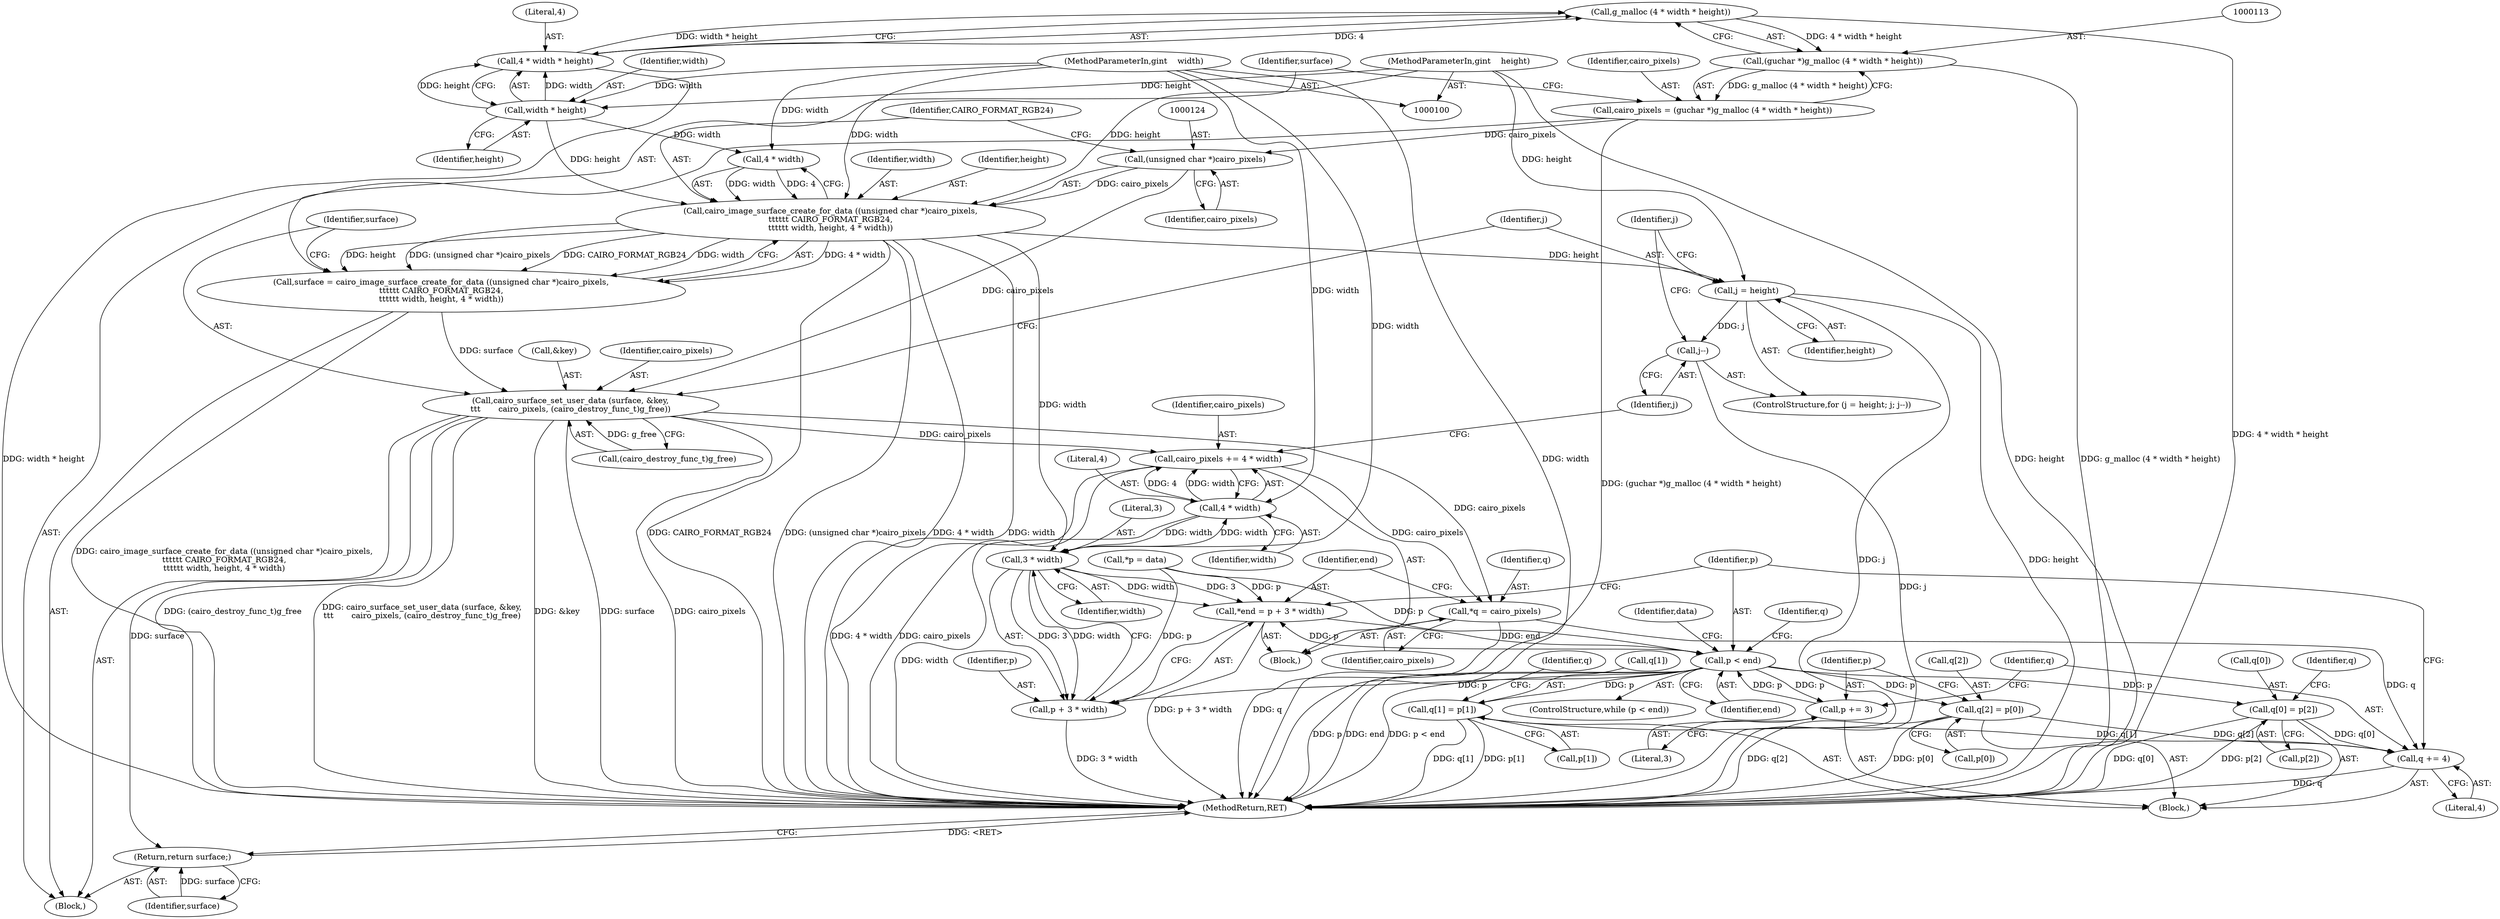 digraph "1_poppler_c839b706092583f6b12ed3cc634bf5af34b7a2bb@API" {
"1000114" [label="(Call,g_malloc (4 * width * height))"];
"1000115" [label="(Call,4 * width * height)"];
"1000117" [label="(Call,width * height)"];
"1000102" [label="(MethodParameterIn,gint    width)"];
"1000103" [label="(MethodParameterIn,gint    height)"];
"1000112" [label="(Call,(guchar *)g_malloc (4 * width * height))"];
"1000110" [label="(Call,cairo_pixels = (guchar *)g_malloc (4 * width * height))"];
"1000123" [label="(Call,(unsigned char *)cairo_pixels)"];
"1000122" [label="(Call,cairo_image_surface_create_for_data ((unsigned char *)cairo_pixels,\n\t\t\t\t\t\t CAIRO_FORMAT_RGB24,\n\t\t\t\t\t\t width, height, 4 * width))"];
"1000120" [label="(Call,surface = cairo_image_surface_create_for_data ((unsigned char *)cairo_pixels,\n\t\t\t\t\t\t CAIRO_FORMAT_RGB24,\n\t\t\t\t\t\t width, height, 4 * width))"];
"1000132" [label="(Call,cairo_surface_set_user_data (surface, &key,\n\t\t\t       cairo_pixels, (cairo_destroy_func_t)g_free))"];
"1000153" [label="(Call,*q = cairo_pixels)"];
"1000193" [label="(Call,q += 4)"];
"1000199" [label="(Call,cairo_pixels += 4 * width)"];
"1000204" [label="(Return,return surface;)"];
"1000141" [label="(Call,j = height)"];
"1000145" [label="(Call,j--)"];
"1000161" [label="(Call,3 * width)"];
"1000157" [label="(Call,*end = p + 3 * width)"];
"1000165" [label="(Call,p < end)"];
"1000159" [label="(Call,p + 3 * width)"];
"1000169" [label="(Call,q[0] = p[2])"];
"1000176" [label="(Call,q[1] = p[1])"];
"1000183" [label="(Call,q[2] = p[0])"];
"1000190" [label="(Call,p += 3)"];
"1000201" [label="(Call,4 * width)"];
"1000116" [label="(Literal,4)"];
"1000206" [label="(MethodReturn,RET)"];
"1000184" [label="(Call,q[2])"];
"1000142" [label="(Identifier,j)"];
"1000111" [label="(Identifier,cairo_pixels)"];
"1000117" [label="(Call,width * height)"];
"1000125" [label="(Identifier,cairo_pixels)"];
"1000102" [label="(MethodParameterIn,gint    width)"];
"1000204" [label="(Return,return surface;)"];
"1000199" [label="(Call,cairo_pixels += 4 * width)"];
"1000145" [label="(Call,j--)"];
"1000170" [label="(Call,q[0])"];
"1000163" [label="(Identifier,width)"];
"1000202" [label="(Literal,4)"];
"1000114" [label="(Call,g_malloc (4 * width * height))"];
"1000157" [label="(Call,*end = p + 3 * width)"];
"1000197" [label="(Identifier,data)"];
"1000136" [label="(Identifier,cairo_pixels)"];
"1000167" [label="(Identifier,end)"];
"1000120" [label="(Call,surface = cairo_image_surface_create_for_data ((unsigned char *)cairo_pixels,\n\t\t\t\t\t\t CAIRO_FORMAT_RGB24,\n\t\t\t\t\t\t width, height, 4 * width))"];
"1000115" [label="(Call,4 * width * height)"];
"1000110" [label="(Call,cairo_pixels = (guchar *)g_malloc (4 * width * height))"];
"1000194" [label="(Identifier,q)"];
"1000166" [label="(Identifier,p)"];
"1000144" [label="(Identifier,j)"];
"1000127" [label="(Identifier,width)"];
"1000180" [label="(Call,p[1])"];
"1000205" [label="(Identifier,surface)"];
"1000119" [label="(Identifier,height)"];
"1000133" [label="(Identifier,surface)"];
"1000118" [label="(Identifier,width)"];
"1000141" [label="(Call,j = height)"];
"1000193" [label="(Call,q += 4)"];
"1000140" [label="(ControlStructure,for (j = height; j; j--))"];
"1000178" [label="(Identifier,q)"];
"1000173" [label="(Call,p[2])"];
"1000129" [label="(Call,4 * width)"];
"1000123" [label="(Call,(unsigned char *)cairo_pixels)"];
"1000190" [label="(Call,p += 3)"];
"1000191" [label="(Identifier,p)"];
"1000147" [label="(Block,)"];
"1000137" [label="(Call,(cairo_destroy_func_t)g_free)"];
"1000168" [label="(Block,)"];
"1000176" [label="(Call,q[1] = p[1])"];
"1000187" [label="(Call,p[0])"];
"1000112" [label="(Call,(guchar *)g_malloc (4 * width * height))"];
"1000200" [label="(Identifier,cairo_pixels)"];
"1000159" [label="(Call,p + 3 * width)"];
"1000128" [label="(Identifier,height)"];
"1000165" [label="(Call,p < end)"];
"1000149" [label="(Call,*p = data)"];
"1000161" [label="(Call,3 * width)"];
"1000183" [label="(Call,q[2] = p[0])"];
"1000158" [label="(Identifier,end)"];
"1000195" [label="(Literal,4)"];
"1000192" [label="(Literal,3)"];
"1000185" [label="(Identifier,q)"];
"1000201" [label="(Call,4 * width)"];
"1000134" [label="(Call,&key)"];
"1000177" [label="(Call,q[1])"];
"1000203" [label="(Identifier,width)"];
"1000155" [label="(Identifier,cairo_pixels)"];
"1000171" [label="(Identifier,q)"];
"1000122" [label="(Call,cairo_image_surface_create_for_data ((unsigned char *)cairo_pixels,\n\t\t\t\t\t\t CAIRO_FORMAT_RGB24,\n\t\t\t\t\t\t width, height, 4 * width))"];
"1000103" [label="(MethodParameterIn,gint    height)"];
"1000154" [label="(Identifier,q)"];
"1000169" [label="(Call,q[0] = p[2])"];
"1000143" [label="(Identifier,height)"];
"1000162" [label="(Literal,3)"];
"1000164" [label="(ControlStructure,while (p < end))"];
"1000126" [label="(Identifier,CAIRO_FORMAT_RGB24)"];
"1000146" [label="(Identifier,j)"];
"1000132" [label="(Call,cairo_surface_set_user_data (surface, &key,\n\t\t\t       cairo_pixels, (cairo_destroy_func_t)g_free))"];
"1000160" [label="(Identifier,p)"];
"1000153" [label="(Call,*q = cairo_pixels)"];
"1000105" [label="(Block,)"];
"1000121" [label="(Identifier,surface)"];
"1000114" -> "1000112"  [label="AST: "];
"1000114" -> "1000115"  [label="CFG: "];
"1000115" -> "1000114"  [label="AST: "];
"1000112" -> "1000114"  [label="CFG: "];
"1000114" -> "1000206"  [label="DDG: 4 * width * height"];
"1000114" -> "1000112"  [label="DDG: 4 * width * height"];
"1000115" -> "1000114"  [label="DDG: 4"];
"1000115" -> "1000114"  [label="DDG: width * height"];
"1000115" -> "1000117"  [label="CFG: "];
"1000116" -> "1000115"  [label="AST: "];
"1000117" -> "1000115"  [label="AST: "];
"1000115" -> "1000206"  [label="DDG: width * height"];
"1000117" -> "1000115"  [label="DDG: width"];
"1000117" -> "1000115"  [label="DDG: height"];
"1000117" -> "1000119"  [label="CFG: "];
"1000118" -> "1000117"  [label="AST: "];
"1000119" -> "1000117"  [label="AST: "];
"1000102" -> "1000117"  [label="DDG: width"];
"1000103" -> "1000117"  [label="DDG: height"];
"1000117" -> "1000122"  [label="DDG: height"];
"1000117" -> "1000129"  [label="DDG: width"];
"1000102" -> "1000100"  [label="AST: "];
"1000102" -> "1000206"  [label="DDG: width"];
"1000102" -> "1000122"  [label="DDG: width"];
"1000102" -> "1000129"  [label="DDG: width"];
"1000102" -> "1000161"  [label="DDG: width"];
"1000102" -> "1000201"  [label="DDG: width"];
"1000103" -> "1000100"  [label="AST: "];
"1000103" -> "1000206"  [label="DDG: height"];
"1000103" -> "1000122"  [label="DDG: height"];
"1000103" -> "1000141"  [label="DDG: height"];
"1000112" -> "1000110"  [label="AST: "];
"1000113" -> "1000112"  [label="AST: "];
"1000110" -> "1000112"  [label="CFG: "];
"1000112" -> "1000206"  [label="DDG: g_malloc (4 * width * height)"];
"1000112" -> "1000110"  [label="DDG: g_malloc (4 * width * height)"];
"1000110" -> "1000105"  [label="AST: "];
"1000111" -> "1000110"  [label="AST: "];
"1000121" -> "1000110"  [label="CFG: "];
"1000110" -> "1000206"  [label="DDG: (guchar *)g_malloc (4 * width * height)"];
"1000110" -> "1000123"  [label="DDG: cairo_pixels"];
"1000123" -> "1000122"  [label="AST: "];
"1000123" -> "1000125"  [label="CFG: "];
"1000124" -> "1000123"  [label="AST: "];
"1000125" -> "1000123"  [label="AST: "];
"1000126" -> "1000123"  [label="CFG: "];
"1000123" -> "1000122"  [label="DDG: cairo_pixels"];
"1000123" -> "1000132"  [label="DDG: cairo_pixels"];
"1000122" -> "1000120"  [label="AST: "];
"1000122" -> "1000129"  [label="CFG: "];
"1000126" -> "1000122"  [label="AST: "];
"1000127" -> "1000122"  [label="AST: "];
"1000128" -> "1000122"  [label="AST: "];
"1000129" -> "1000122"  [label="AST: "];
"1000120" -> "1000122"  [label="CFG: "];
"1000122" -> "1000206"  [label="DDG: CAIRO_FORMAT_RGB24"];
"1000122" -> "1000206"  [label="DDG: (unsigned char *)cairo_pixels"];
"1000122" -> "1000206"  [label="DDG: 4 * width"];
"1000122" -> "1000206"  [label="DDG: width"];
"1000122" -> "1000120"  [label="DDG: 4 * width"];
"1000122" -> "1000120"  [label="DDG: height"];
"1000122" -> "1000120"  [label="DDG: (unsigned char *)cairo_pixels"];
"1000122" -> "1000120"  [label="DDG: CAIRO_FORMAT_RGB24"];
"1000122" -> "1000120"  [label="DDG: width"];
"1000129" -> "1000122"  [label="DDG: width"];
"1000129" -> "1000122"  [label="DDG: 4"];
"1000122" -> "1000141"  [label="DDG: height"];
"1000122" -> "1000161"  [label="DDG: width"];
"1000120" -> "1000105"  [label="AST: "];
"1000121" -> "1000120"  [label="AST: "];
"1000133" -> "1000120"  [label="CFG: "];
"1000120" -> "1000206"  [label="DDG: cairo_image_surface_create_for_data ((unsigned char *)cairo_pixels,\n\t\t\t\t\t\t CAIRO_FORMAT_RGB24,\n\t\t\t\t\t\t width, height, 4 * width)"];
"1000120" -> "1000132"  [label="DDG: surface"];
"1000132" -> "1000105"  [label="AST: "];
"1000132" -> "1000137"  [label="CFG: "];
"1000133" -> "1000132"  [label="AST: "];
"1000134" -> "1000132"  [label="AST: "];
"1000136" -> "1000132"  [label="AST: "];
"1000137" -> "1000132"  [label="AST: "];
"1000142" -> "1000132"  [label="CFG: "];
"1000132" -> "1000206"  [label="DDG: (cairo_destroy_func_t)g_free"];
"1000132" -> "1000206"  [label="DDG: cairo_surface_set_user_data (surface, &key,\n\t\t\t       cairo_pixels, (cairo_destroy_func_t)g_free)"];
"1000132" -> "1000206"  [label="DDG: &key"];
"1000132" -> "1000206"  [label="DDG: surface"];
"1000132" -> "1000206"  [label="DDG: cairo_pixels"];
"1000137" -> "1000132"  [label="DDG: g_free"];
"1000132" -> "1000153"  [label="DDG: cairo_pixels"];
"1000132" -> "1000199"  [label="DDG: cairo_pixels"];
"1000132" -> "1000204"  [label="DDG: surface"];
"1000153" -> "1000147"  [label="AST: "];
"1000153" -> "1000155"  [label="CFG: "];
"1000154" -> "1000153"  [label="AST: "];
"1000155" -> "1000153"  [label="AST: "];
"1000158" -> "1000153"  [label="CFG: "];
"1000153" -> "1000206"  [label="DDG: q"];
"1000199" -> "1000153"  [label="DDG: cairo_pixels"];
"1000153" -> "1000193"  [label="DDG: q"];
"1000193" -> "1000168"  [label="AST: "];
"1000193" -> "1000195"  [label="CFG: "];
"1000194" -> "1000193"  [label="AST: "];
"1000195" -> "1000193"  [label="AST: "];
"1000166" -> "1000193"  [label="CFG: "];
"1000193" -> "1000206"  [label="DDG: q"];
"1000183" -> "1000193"  [label="DDG: q[2]"];
"1000176" -> "1000193"  [label="DDG: q[1]"];
"1000169" -> "1000193"  [label="DDG: q[0]"];
"1000199" -> "1000147"  [label="AST: "];
"1000199" -> "1000201"  [label="CFG: "];
"1000200" -> "1000199"  [label="AST: "];
"1000201" -> "1000199"  [label="AST: "];
"1000146" -> "1000199"  [label="CFG: "];
"1000199" -> "1000206"  [label="DDG: 4 * width"];
"1000199" -> "1000206"  [label="DDG: cairo_pixels"];
"1000201" -> "1000199"  [label="DDG: 4"];
"1000201" -> "1000199"  [label="DDG: width"];
"1000204" -> "1000105"  [label="AST: "];
"1000204" -> "1000205"  [label="CFG: "];
"1000205" -> "1000204"  [label="AST: "];
"1000206" -> "1000204"  [label="CFG: "];
"1000204" -> "1000206"  [label="DDG: <RET>"];
"1000205" -> "1000204"  [label="DDG: surface"];
"1000141" -> "1000140"  [label="AST: "];
"1000141" -> "1000143"  [label="CFG: "];
"1000142" -> "1000141"  [label="AST: "];
"1000143" -> "1000141"  [label="AST: "];
"1000144" -> "1000141"  [label="CFG: "];
"1000141" -> "1000206"  [label="DDG: j"];
"1000141" -> "1000206"  [label="DDG: height"];
"1000141" -> "1000145"  [label="DDG: j"];
"1000145" -> "1000140"  [label="AST: "];
"1000145" -> "1000146"  [label="CFG: "];
"1000146" -> "1000145"  [label="AST: "];
"1000144" -> "1000145"  [label="CFG: "];
"1000145" -> "1000206"  [label="DDG: j"];
"1000161" -> "1000159"  [label="AST: "];
"1000161" -> "1000163"  [label="CFG: "];
"1000162" -> "1000161"  [label="AST: "];
"1000163" -> "1000161"  [label="AST: "];
"1000159" -> "1000161"  [label="CFG: "];
"1000161" -> "1000157"  [label="DDG: 3"];
"1000161" -> "1000157"  [label="DDG: width"];
"1000161" -> "1000159"  [label="DDG: 3"];
"1000161" -> "1000159"  [label="DDG: width"];
"1000201" -> "1000161"  [label="DDG: width"];
"1000161" -> "1000201"  [label="DDG: width"];
"1000157" -> "1000147"  [label="AST: "];
"1000157" -> "1000159"  [label="CFG: "];
"1000158" -> "1000157"  [label="AST: "];
"1000159" -> "1000157"  [label="AST: "];
"1000166" -> "1000157"  [label="CFG: "];
"1000157" -> "1000206"  [label="DDG: p + 3 * width"];
"1000149" -> "1000157"  [label="DDG: p"];
"1000165" -> "1000157"  [label="DDG: p"];
"1000157" -> "1000165"  [label="DDG: end"];
"1000165" -> "1000164"  [label="AST: "];
"1000165" -> "1000167"  [label="CFG: "];
"1000166" -> "1000165"  [label="AST: "];
"1000167" -> "1000165"  [label="AST: "];
"1000171" -> "1000165"  [label="CFG: "];
"1000197" -> "1000165"  [label="CFG: "];
"1000165" -> "1000206"  [label="DDG: p"];
"1000165" -> "1000206"  [label="DDG: end"];
"1000165" -> "1000206"  [label="DDG: p < end"];
"1000165" -> "1000159"  [label="DDG: p"];
"1000190" -> "1000165"  [label="DDG: p"];
"1000149" -> "1000165"  [label="DDG: p"];
"1000165" -> "1000169"  [label="DDG: p"];
"1000165" -> "1000176"  [label="DDG: p"];
"1000165" -> "1000183"  [label="DDG: p"];
"1000165" -> "1000190"  [label="DDG: p"];
"1000160" -> "1000159"  [label="AST: "];
"1000159" -> "1000206"  [label="DDG: 3 * width"];
"1000149" -> "1000159"  [label="DDG: p"];
"1000169" -> "1000168"  [label="AST: "];
"1000169" -> "1000173"  [label="CFG: "];
"1000170" -> "1000169"  [label="AST: "];
"1000173" -> "1000169"  [label="AST: "];
"1000178" -> "1000169"  [label="CFG: "];
"1000169" -> "1000206"  [label="DDG: p[2]"];
"1000169" -> "1000206"  [label="DDG: q[0]"];
"1000176" -> "1000168"  [label="AST: "];
"1000176" -> "1000180"  [label="CFG: "];
"1000177" -> "1000176"  [label="AST: "];
"1000180" -> "1000176"  [label="AST: "];
"1000185" -> "1000176"  [label="CFG: "];
"1000176" -> "1000206"  [label="DDG: p[1]"];
"1000176" -> "1000206"  [label="DDG: q[1]"];
"1000183" -> "1000168"  [label="AST: "];
"1000183" -> "1000187"  [label="CFG: "];
"1000184" -> "1000183"  [label="AST: "];
"1000187" -> "1000183"  [label="AST: "];
"1000191" -> "1000183"  [label="CFG: "];
"1000183" -> "1000206"  [label="DDG: p[0]"];
"1000183" -> "1000206"  [label="DDG: q[2]"];
"1000190" -> "1000168"  [label="AST: "];
"1000190" -> "1000192"  [label="CFG: "];
"1000191" -> "1000190"  [label="AST: "];
"1000192" -> "1000190"  [label="AST: "];
"1000194" -> "1000190"  [label="CFG: "];
"1000201" -> "1000203"  [label="CFG: "];
"1000202" -> "1000201"  [label="AST: "];
"1000203" -> "1000201"  [label="AST: "];
"1000201" -> "1000206"  [label="DDG: width"];
}
